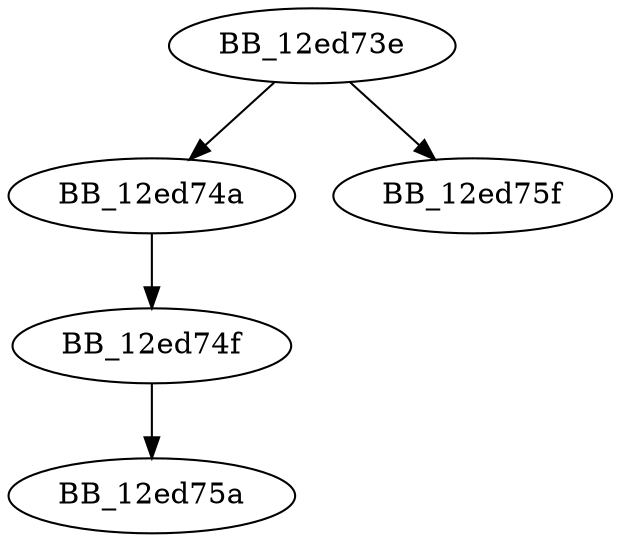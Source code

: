 DiGraph __fileno{
BB_12ed73e->BB_12ed74a
BB_12ed73e->BB_12ed75f
BB_12ed74a->BB_12ed74f
BB_12ed74f->BB_12ed75a
}
